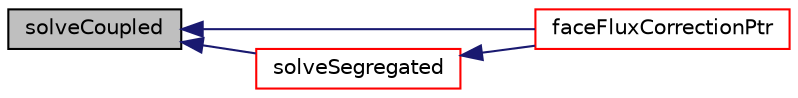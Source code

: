 digraph "solveCoupled"
{
  bgcolor="transparent";
  edge [fontname="Helvetica",fontsize="10",labelfontname="Helvetica",labelfontsize="10"];
  node [fontname="Helvetica",fontsize="10",shape=record];
  rankdir="LR";
  Node4453 [label="solveCoupled",height=0.2,width=0.4,color="black", fillcolor="grey75", style="filled", fontcolor="black"];
  Node4453 -> Node4454 [dir="back",color="midnightblue",fontsize="10",style="solid",fontname="Helvetica"];
  Node4454 [label="faceFluxCorrectionPtr",height=0.2,width=0.4,color="red",URL="$a23173.html#abca4d525cb7a95854e0bbc373847fef2",tooltip="Return pointer to face-flux non-orthogonal correction field. "];
  Node4453 -> Node4459 [dir="back",color="midnightblue",fontsize="10",style="solid",fontname="Helvetica"];
  Node4459 [label="solveSegregated",height=0.2,width=0.4,color="red",URL="$a23173.html#ac81931f1f6bf41327f87ae877d370449",tooltip="Solve segregated returning the solution statistics. "];
  Node4459 -> Node4454 [dir="back",color="midnightblue",fontsize="10",style="solid",fontname="Helvetica"];
}
